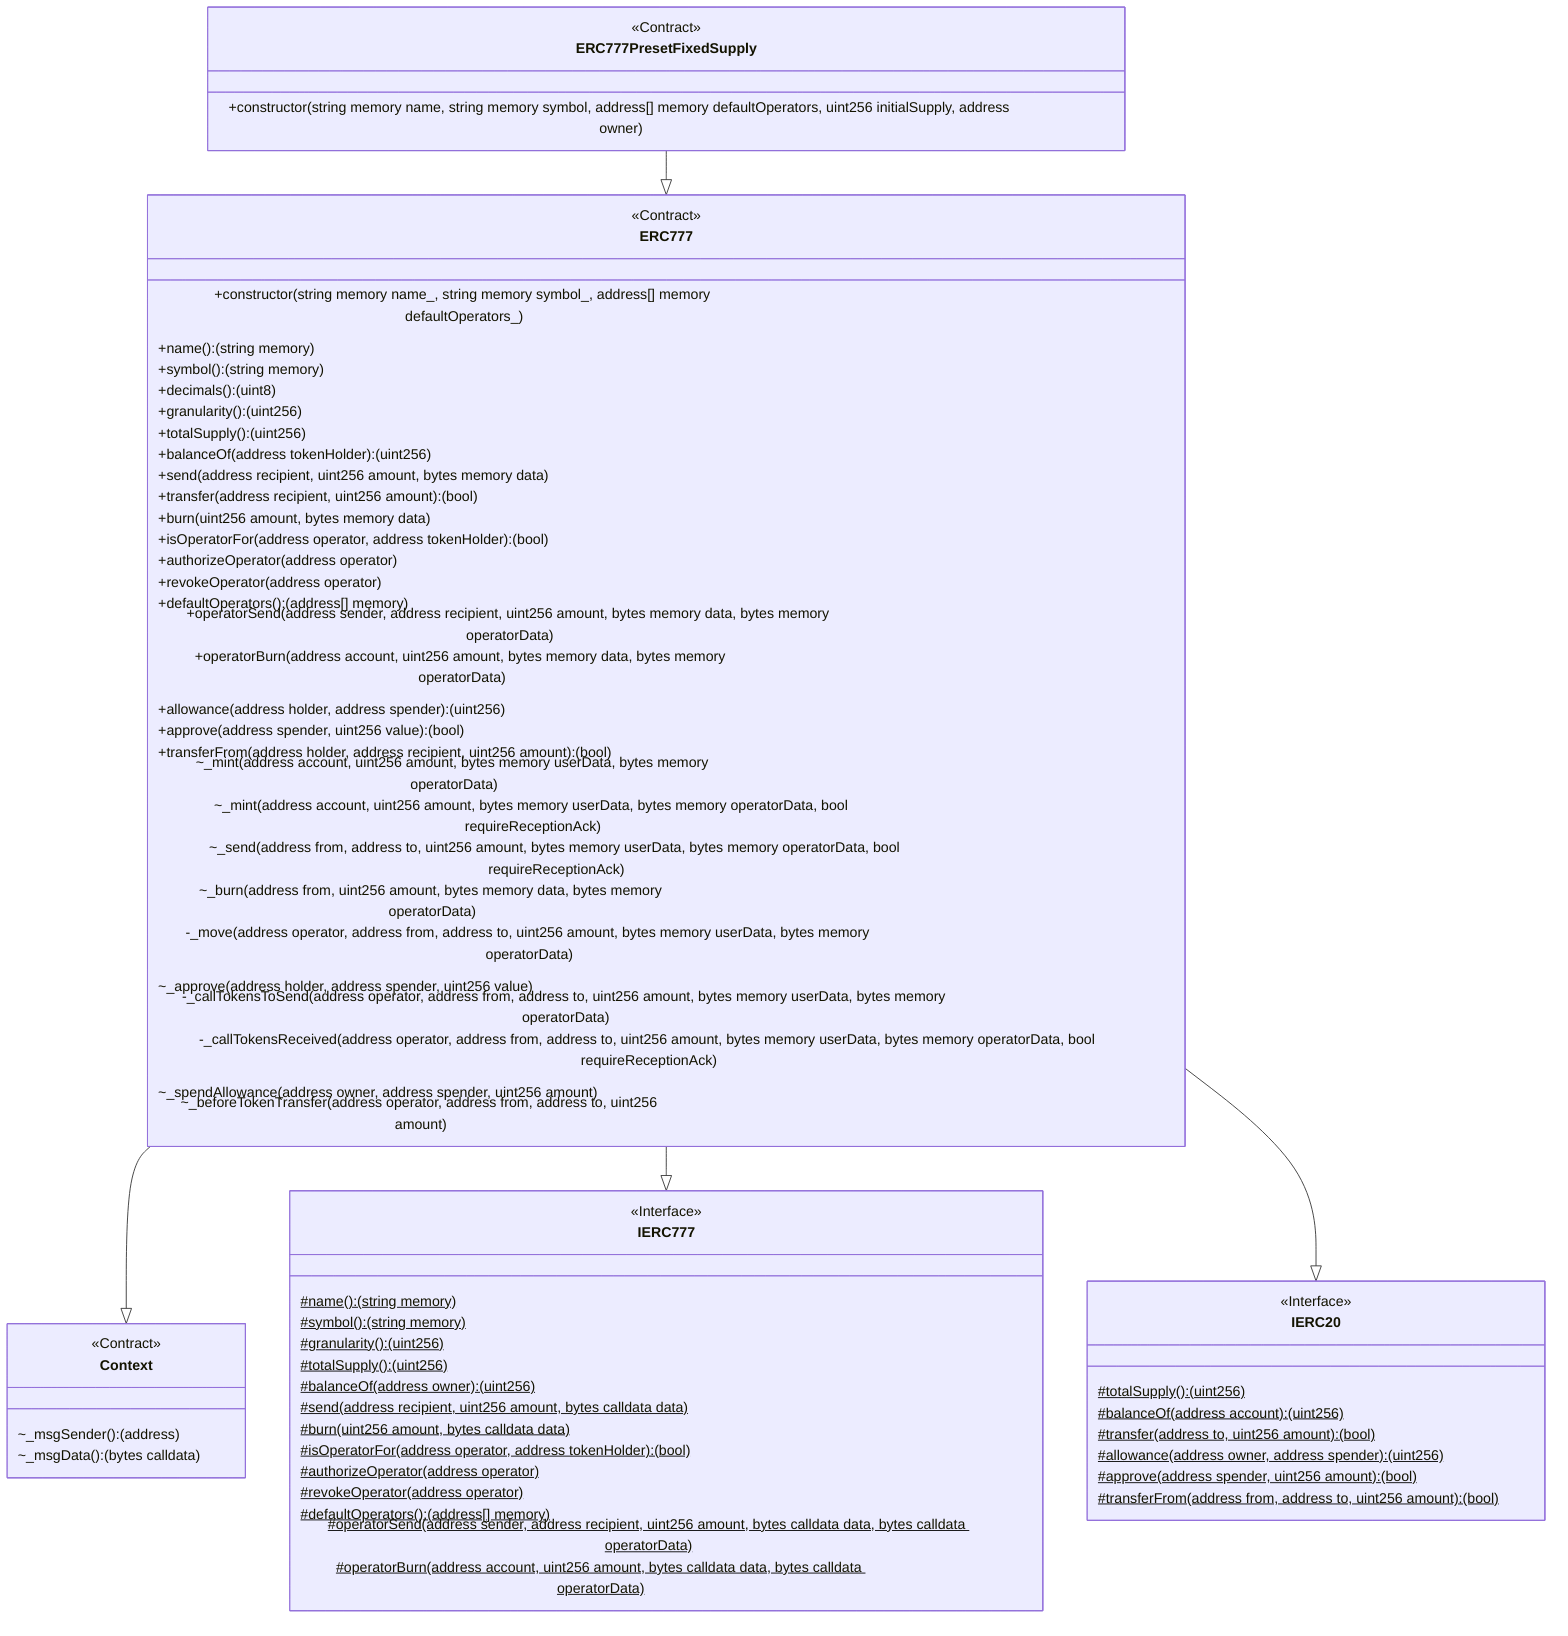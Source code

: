 classDiagram
  %% 353:452:5
  class ERC777PresetFixedSupply {
    <<Contract>>
    +constructor(string memory name, string memory symbol, address[] memory defaultOperators, uint256 initialSupply, address owner)
  }
  
  ERC777PresetFixedSupply --|> ERC777
  
  %% 1088:17574:1
  class ERC777 {
    <<Contract>>
    +constructor(string memory name_, string memory symbol_, address[] memory defaultOperators_)
    +name(): (string memory)
    +symbol(): (string memory)
    +decimals(): (uint8)
    +granularity(): (uint256)
    +totalSupply(): (uint256)
    +balanceOf(address tokenHolder): (uint256)
    +send(address recipient, uint256 amount, bytes memory data)
    +transfer(address recipient, uint256 amount): (bool)
    +burn(uint256 amount, bytes memory data)
    +isOperatorFor(address operator, address tokenHolder): (bool)
    +authorizeOperator(address operator)
    +revokeOperator(address operator)
    +defaultOperators(): (address[] memory)
    +operatorSend(address sender, address recipient, uint256 amount, bytes memory data, bytes memory operatorData)
    +operatorBurn(address account, uint256 amount, bytes memory data, bytes memory operatorData)
    +allowance(address holder, address spender): (uint256)
    +approve(address spender, uint256 value): (bool)
    +transferFrom(address holder, address recipient, uint256 amount): (bool)
    ~_mint(address account, uint256 amount, bytes memory userData, bytes memory operatorData)
    ~_mint(address account, uint256 amount, bytes memory userData, bytes memory operatorData, bool requireReceptionAck)
    ~_send(address from, address to, uint256 amount, bytes memory userData, bytes memory operatorData, bool requireReceptionAck)
    ~_burn(address from, uint256 amount, bytes memory data, bytes memory operatorData)
    -_move(address operator, address from, address to, uint256 amount, bytes memory userData, bytes memory operatorData)
    ~_approve(address holder, address spender, uint256 value)
    -_callTokensToSend(address operator, address from, address to, uint256 amount, bytes memory userData, bytes memory operatorData)
    -_callTokensReceived(address operator, address from, address to, uint256 amount, bytes memory userData, bytes memory operatorData, bool requireReceptionAck)
    ~_spendAllowance(address owner, address spender, uint256 amount)
    ~_beforeTokenTransfer(address operator, address from, address to, uint256 amount)
  }
  
  ERC777 --|> Context
  
  %% 608:235:7
  class Context {
    <<Contract>>
    ~_msgSender(): (address)
    ~_msgData(): (bytes calldata)
  }
  
  ERC777 --|> IERC777
  
  %% 506:6291:2
  class IERC777 {
    <<Interface>>
    #name(): (string memory)$
    #symbol(): (string memory)$
    #granularity(): (uint256)$
    #totalSupply(): (uint256)$
    #balanceOf(address owner): (uint256)$
    #send(address recipient, uint256 amount, bytes calldata data)$
    #burn(uint256 amount, bytes calldata data)$
    #isOperatorFor(address operator, address tokenHolder): (bool)$
    #authorizeOperator(address operator)$
    #revokeOperator(address operator)$
    #defaultOperators(): (address[] memory)$
    #operatorSend(address sender, address recipient, uint256 amount, bytes calldata data, bytes calldata operatorData)$
    #operatorBurn(address account, uint256 amount, bytes calldata data, bytes calldata operatorData)$
  }
  
  ERC777 --|> IERC20
  
  %% 202:2564:0
  class IERC20 {
    <<Interface>>
    #totalSupply(): (uint256)$
    #balanceOf(address account): (uint256)$
    #transfer(address to, uint256 amount): (bool)$
    #allowance(address owner, address spender): (uint256)$
    #approve(address spender, uint256 amount): (bool)$
    #transferFrom(address from, address to, uint256 amount): (bool)$
  }